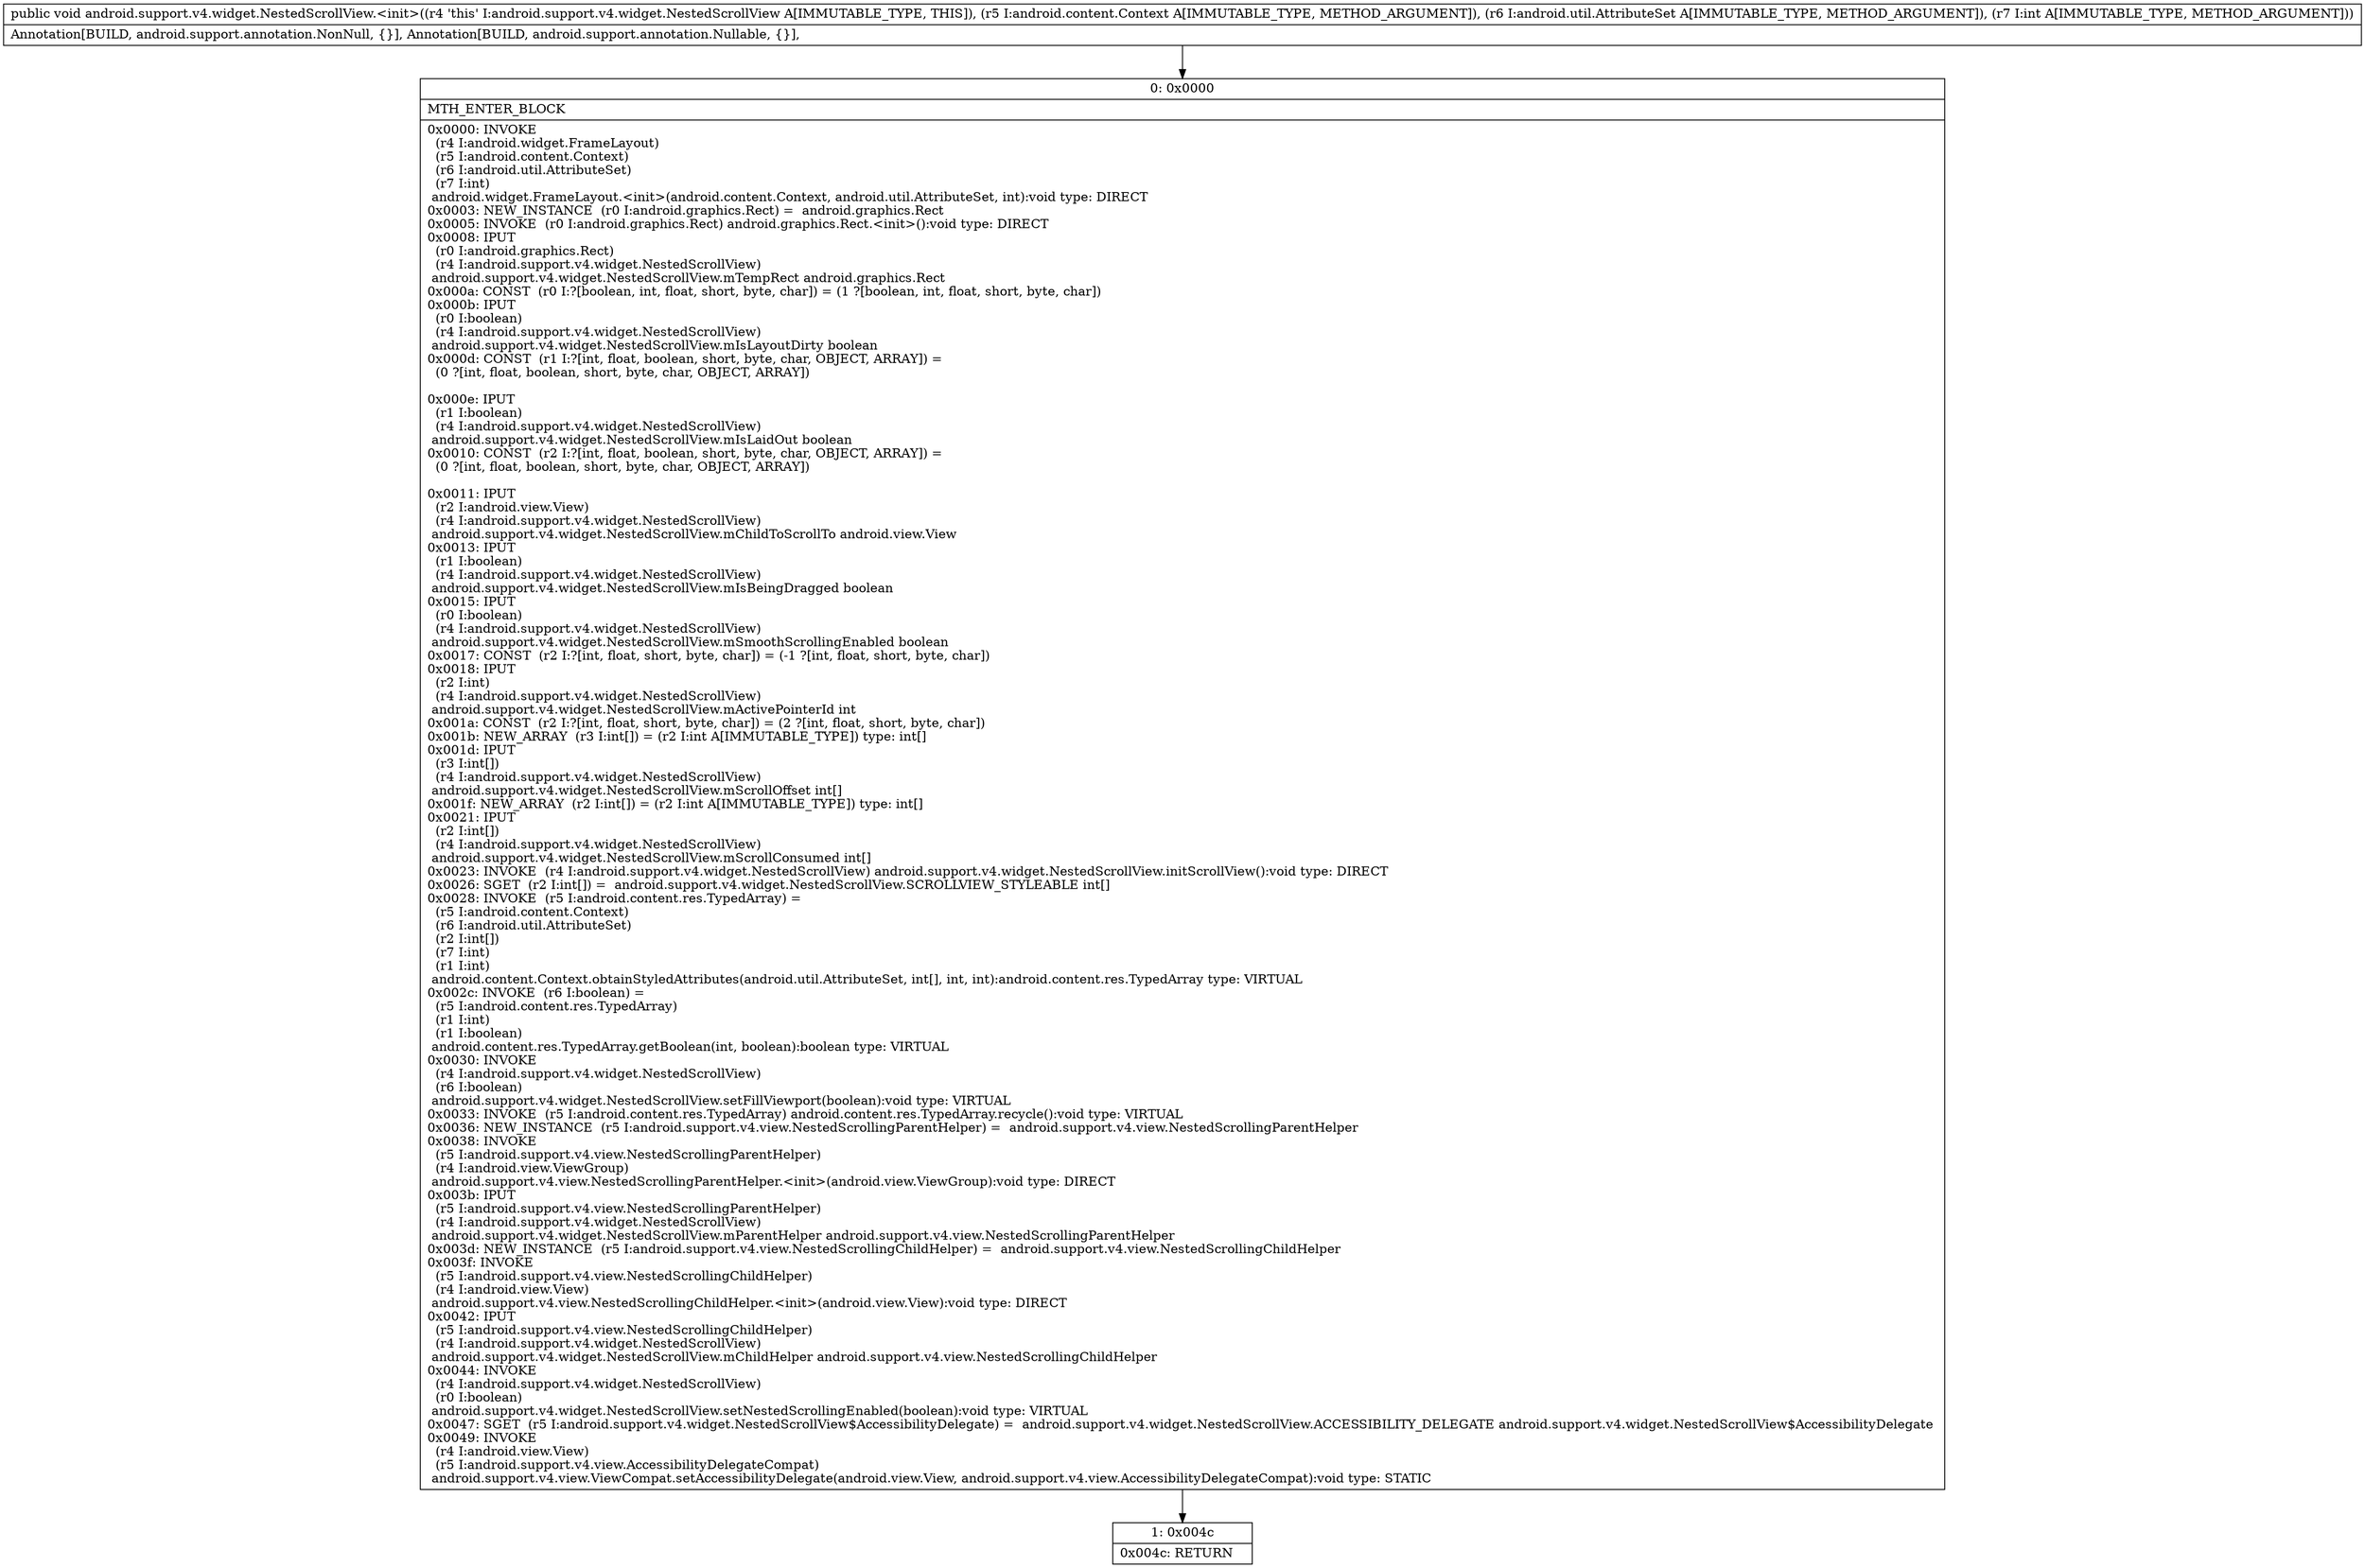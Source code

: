 digraph "CFG forandroid.support.v4.widget.NestedScrollView.\<init\>(Landroid\/content\/Context;Landroid\/util\/AttributeSet;I)V" {
Node_0 [shape=record,label="{0\:\ 0x0000|MTH_ENTER_BLOCK\l|0x0000: INVOKE  \l  (r4 I:android.widget.FrameLayout)\l  (r5 I:android.content.Context)\l  (r6 I:android.util.AttributeSet)\l  (r7 I:int)\l android.widget.FrameLayout.\<init\>(android.content.Context, android.util.AttributeSet, int):void type: DIRECT \l0x0003: NEW_INSTANCE  (r0 I:android.graphics.Rect) =  android.graphics.Rect \l0x0005: INVOKE  (r0 I:android.graphics.Rect) android.graphics.Rect.\<init\>():void type: DIRECT \l0x0008: IPUT  \l  (r0 I:android.graphics.Rect)\l  (r4 I:android.support.v4.widget.NestedScrollView)\l android.support.v4.widget.NestedScrollView.mTempRect android.graphics.Rect \l0x000a: CONST  (r0 I:?[boolean, int, float, short, byte, char]) = (1 ?[boolean, int, float, short, byte, char]) \l0x000b: IPUT  \l  (r0 I:boolean)\l  (r4 I:android.support.v4.widget.NestedScrollView)\l android.support.v4.widget.NestedScrollView.mIsLayoutDirty boolean \l0x000d: CONST  (r1 I:?[int, float, boolean, short, byte, char, OBJECT, ARRAY]) = \l  (0 ?[int, float, boolean, short, byte, char, OBJECT, ARRAY])\l \l0x000e: IPUT  \l  (r1 I:boolean)\l  (r4 I:android.support.v4.widget.NestedScrollView)\l android.support.v4.widget.NestedScrollView.mIsLaidOut boolean \l0x0010: CONST  (r2 I:?[int, float, boolean, short, byte, char, OBJECT, ARRAY]) = \l  (0 ?[int, float, boolean, short, byte, char, OBJECT, ARRAY])\l \l0x0011: IPUT  \l  (r2 I:android.view.View)\l  (r4 I:android.support.v4.widget.NestedScrollView)\l android.support.v4.widget.NestedScrollView.mChildToScrollTo android.view.View \l0x0013: IPUT  \l  (r1 I:boolean)\l  (r4 I:android.support.v4.widget.NestedScrollView)\l android.support.v4.widget.NestedScrollView.mIsBeingDragged boolean \l0x0015: IPUT  \l  (r0 I:boolean)\l  (r4 I:android.support.v4.widget.NestedScrollView)\l android.support.v4.widget.NestedScrollView.mSmoothScrollingEnabled boolean \l0x0017: CONST  (r2 I:?[int, float, short, byte, char]) = (\-1 ?[int, float, short, byte, char]) \l0x0018: IPUT  \l  (r2 I:int)\l  (r4 I:android.support.v4.widget.NestedScrollView)\l android.support.v4.widget.NestedScrollView.mActivePointerId int \l0x001a: CONST  (r2 I:?[int, float, short, byte, char]) = (2 ?[int, float, short, byte, char]) \l0x001b: NEW_ARRAY  (r3 I:int[]) = (r2 I:int A[IMMUTABLE_TYPE]) type: int[] \l0x001d: IPUT  \l  (r3 I:int[])\l  (r4 I:android.support.v4.widget.NestedScrollView)\l android.support.v4.widget.NestedScrollView.mScrollOffset int[] \l0x001f: NEW_ARRAY  (r2 I:int[]) = (r2 I:int A[IMMUTABLE_TYPE]) type: int[] \l0x0021: IPUT  \l  (r2 I:int[])\l  (r4 I:android.support.v4.widget.NestedScrollView)\l android.support.v4.widget.NestedScrollView.mScrollConsumed int[] \l0x0023: INVOKE  (r4 I:android.support.v4.widget.NestedScrollView) android.support.v4.widget.NestedScrollView.initScrollView():void type: DIRECT \l0x0026: SGET  (r2 I:int[]) =  android.support.v4.widget.NestedScrollView.SCROLLVIEW_STYLEABLE int[] \l0x0028: INVOKE  (r5 I:android.content.res.TypedArray) = \l  (r5 I:android.content.Context)\l  (r6 I:android.util.AttributeSet)\l  (r2 I:int[])\l  (r7 I:int)\l  (r1 I:int)\l android.content.Context.obtainStyledAttributes(android.util.AttributeSet, int[], int, int):android.content.res.TypedArray type: VIRTUAL \l0x002c: INVOKE  (r6 I:boolean) = \l  (r5 I:android.content.res.TypedArray)\l  (r1 I:int)\l  (r1 I:boolean)\l android.content.res.TypedArray.getBoolean(int, boolean):boolean type: VIRTUAL \l0x0030: INVOKE  \l  (r4 I:android.support.v4.widget.NestedScrollView)\l  (r6 I:boolean)\l android.support.v4.widget.NestedScrollView.setFillViewport(boolean):void type: VIRTUAL \l0x0033: INVOKE  (r5 I:android.content.res.TypedArray) android.content.res.TypedArray.recycle():void type: VIRTUAL \l0x0036: NEW_INSTANCE  (r5 I:android.support.v4.view.NestedScrollingParentHelper) =  android.support.v4.view.NestedScrollingParentHelper \l0x0038: INVOKE  \l  (r5 I:android.support.v4.view.NestedScrollingParentHelper)\l  (r4 I:android.view.ViewGroup)\l android.support.v4.view.NestedScrollingParentHelper.\<init\>(android.view.ViewGroup):void type: DIRECT \l0x003b: IPUT  \l  (r5 I:android.support.v4.view.NestedScrollingParentHelper)\l  (r4 I:android.support.v4.widget.NestedScrollView)\l android.support.v4.widget.NestedScrollView.mParentHelper android.support.v4.view.NestedScrollingParentHelper \l0x003d: NEW_INSTANCE  (r5 I:android.support.v4.view.NestedScrollingChildHelper) =  android.support.v4.view.NestedScrollingChildHelper \l0x003f: INVOKE  \l  (r5 I:android.support.v4.view.NestedScrollingChildHelper)\l  (r4 I:android.view.View)\l android.support.v4.view.NestedScrollingChildHelper.\<init\>(android.view.View):void type: DIRECT \l0x0042: IPUT  \l  (r5 I:android.support.v4.view.NestedScrollingChildHelper)\l  (r4 I:android.support.v4.widget.NestedScrollView)\l android.support.v4.widget.NestedScrollView.mChildHelper android.support.v4.view.NestedScrollingChildHelper \l0x0044: INVOKE  \l  (r4 I:android.support.v4.widget.NestedScrollView)\l  (r0 I:boolean)\l android.support.v4.widget.NestedScrollView.setNestedScrollingEnabled(boolean):void type: VIRTUAL \l0x0047: SGET  (r5 I:android.support.v4.widget.NestedScrollView$AccessibilityDelegate) =  android.support.v4.widget.NestedScrollView.ACCESSIBILITY_DELEGATE android.support.v4.widget.NestedScrollView$AccessibilityDelegate \l0x0049: INVOKE  \l  (r4 I:android.view.View)\l  (r5 I:android.support.v4.view.AccessibilityDelegateCompat)\l android.support.v4.view.ViewCompat.setAccessibilityDelegate(android.view.View, android.support.v4.view.AccessibilityDelegateCompat):void type: STATIC \l}"];
Node_1 [shape=record,label="{1\:\ 0x004c|0x004c: RETURN   \l}"];
MethodNode[shape=record,label="{public void android.support.v4.widget.NestedScrollView.\<init\>((r4 'this' I:android.support.v4.widget.NestedScrollView A[IMMUTABLE_TYPE, THIS]), (r5 I:android.content.Context A[IMMUTABLE_TYPE, METHOD_ARGUMENT]), (r6 I:android.util.AttributeSet A[IMMUTABLE_TYPE, METHOD_ARGUMENT]), (r7 I:int A[IMMUTABLE_TYPE, METHOD_ARGUMENT]))  | Annotation[BUILD, android.support.annotation.NonNull, \{\}], Annotation[BUILD, android.support.annotation.Nullable, \{\}], \l}"];
MethodNode -> Node_0;
Node_0 -> Node_1;
}

